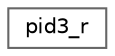 digraph "Graphical Class Hierarchy"
{
 // LATEX_PDF_SIZE
  bgcolor="transparent";
  edge [fontname=Helvetica,fontsize=10,labelfontname=Helvetica,labelfontsize=10];
  node [fontname=Helvetica,fontsize=10,shape=box,height=0.2,width=0.4];
  rankdir="LR";
  Node0 [id="Node000000",label="pid3_r",height=0.2,width=0.4,color="grey40", fillcolor="white", style="filled",URL="$structpid3__r.html",tooltip=" "];
}
